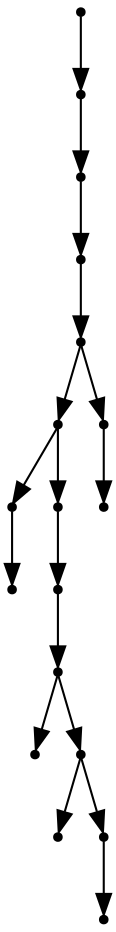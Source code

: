 digraph {
  17 [shape=point];
  16 [shape=point];
  15 [shape=point];
  14 [shape=point];
  13 [shape=point];
  10 [shape=point];
  1 [shape=point];
  0 [shape=point];
  9 [shape=point];
  8 [shape=point];
  7 [shape=point];
  2 [shape=point];
  6 [shape=point];
  3 [shape=point];
  5 [shape=point];
  4 [shape=point];
  12 [shape=point];
  11 [shape=point];
17 -> 16;
16 -> 15;
15 -> 14;
14 -> 13;
13 -> 10;
10 -> 1;
1 -> 0;
10 -> 9;
9 -> 8;
8 -> 7;
7 -> 2;
7 -> 6;
6 -> 3;
6 -> 5;
5 -> 4;
13 -> 12;
12 -> 11;
}
